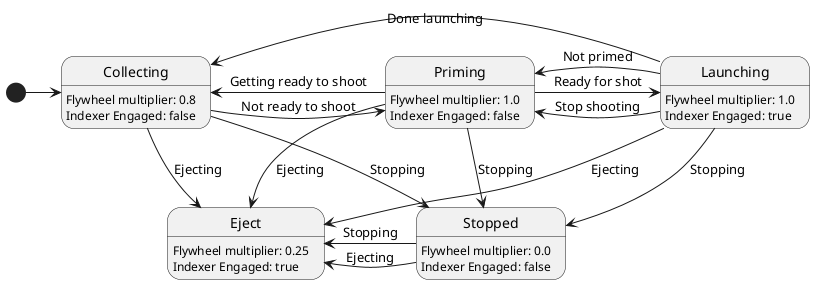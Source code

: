 @startuml

state Collecting
state Priming
state Launching
state Stopped
state Eject

Collecting : Flywheel multiplier: 0.8
Priming : Flywheel multiplier: 1.0
Stopped : Flywheel multiplier: 0.0
Launching : Flywheel multiplier: 1.0
Eject : Flywheel multiplier: 0.25

Collecting : Indexer Engaged: false
Priming : Indexer Engaged: false
Stopped : Indexer Engaged: false
Launching : Indexer Engaged: true
Eject : Indexer Engaged: true

[*] -> Collecting

Collecting -> Priming : Not ready to shoot
Collecting <- Priming : Getting ready to shoot
Launching -> Priming : Not primed
Launching -> Collecting : Done launching
Priming -> Launching : Ready for shot
Launching -> Priming : Stop shooting

Priming --> Stopped : Stopping
Launching --> Stopped : Stopping
Collecting --> Stopped : Stopping

Priming --> Eject : Ejecting
Launching --> Eject : Ejecting
Collecting --> Eject : Ejecting

Eject <- Stopped : Ejecting
Stopped -> Eject : Stopping
